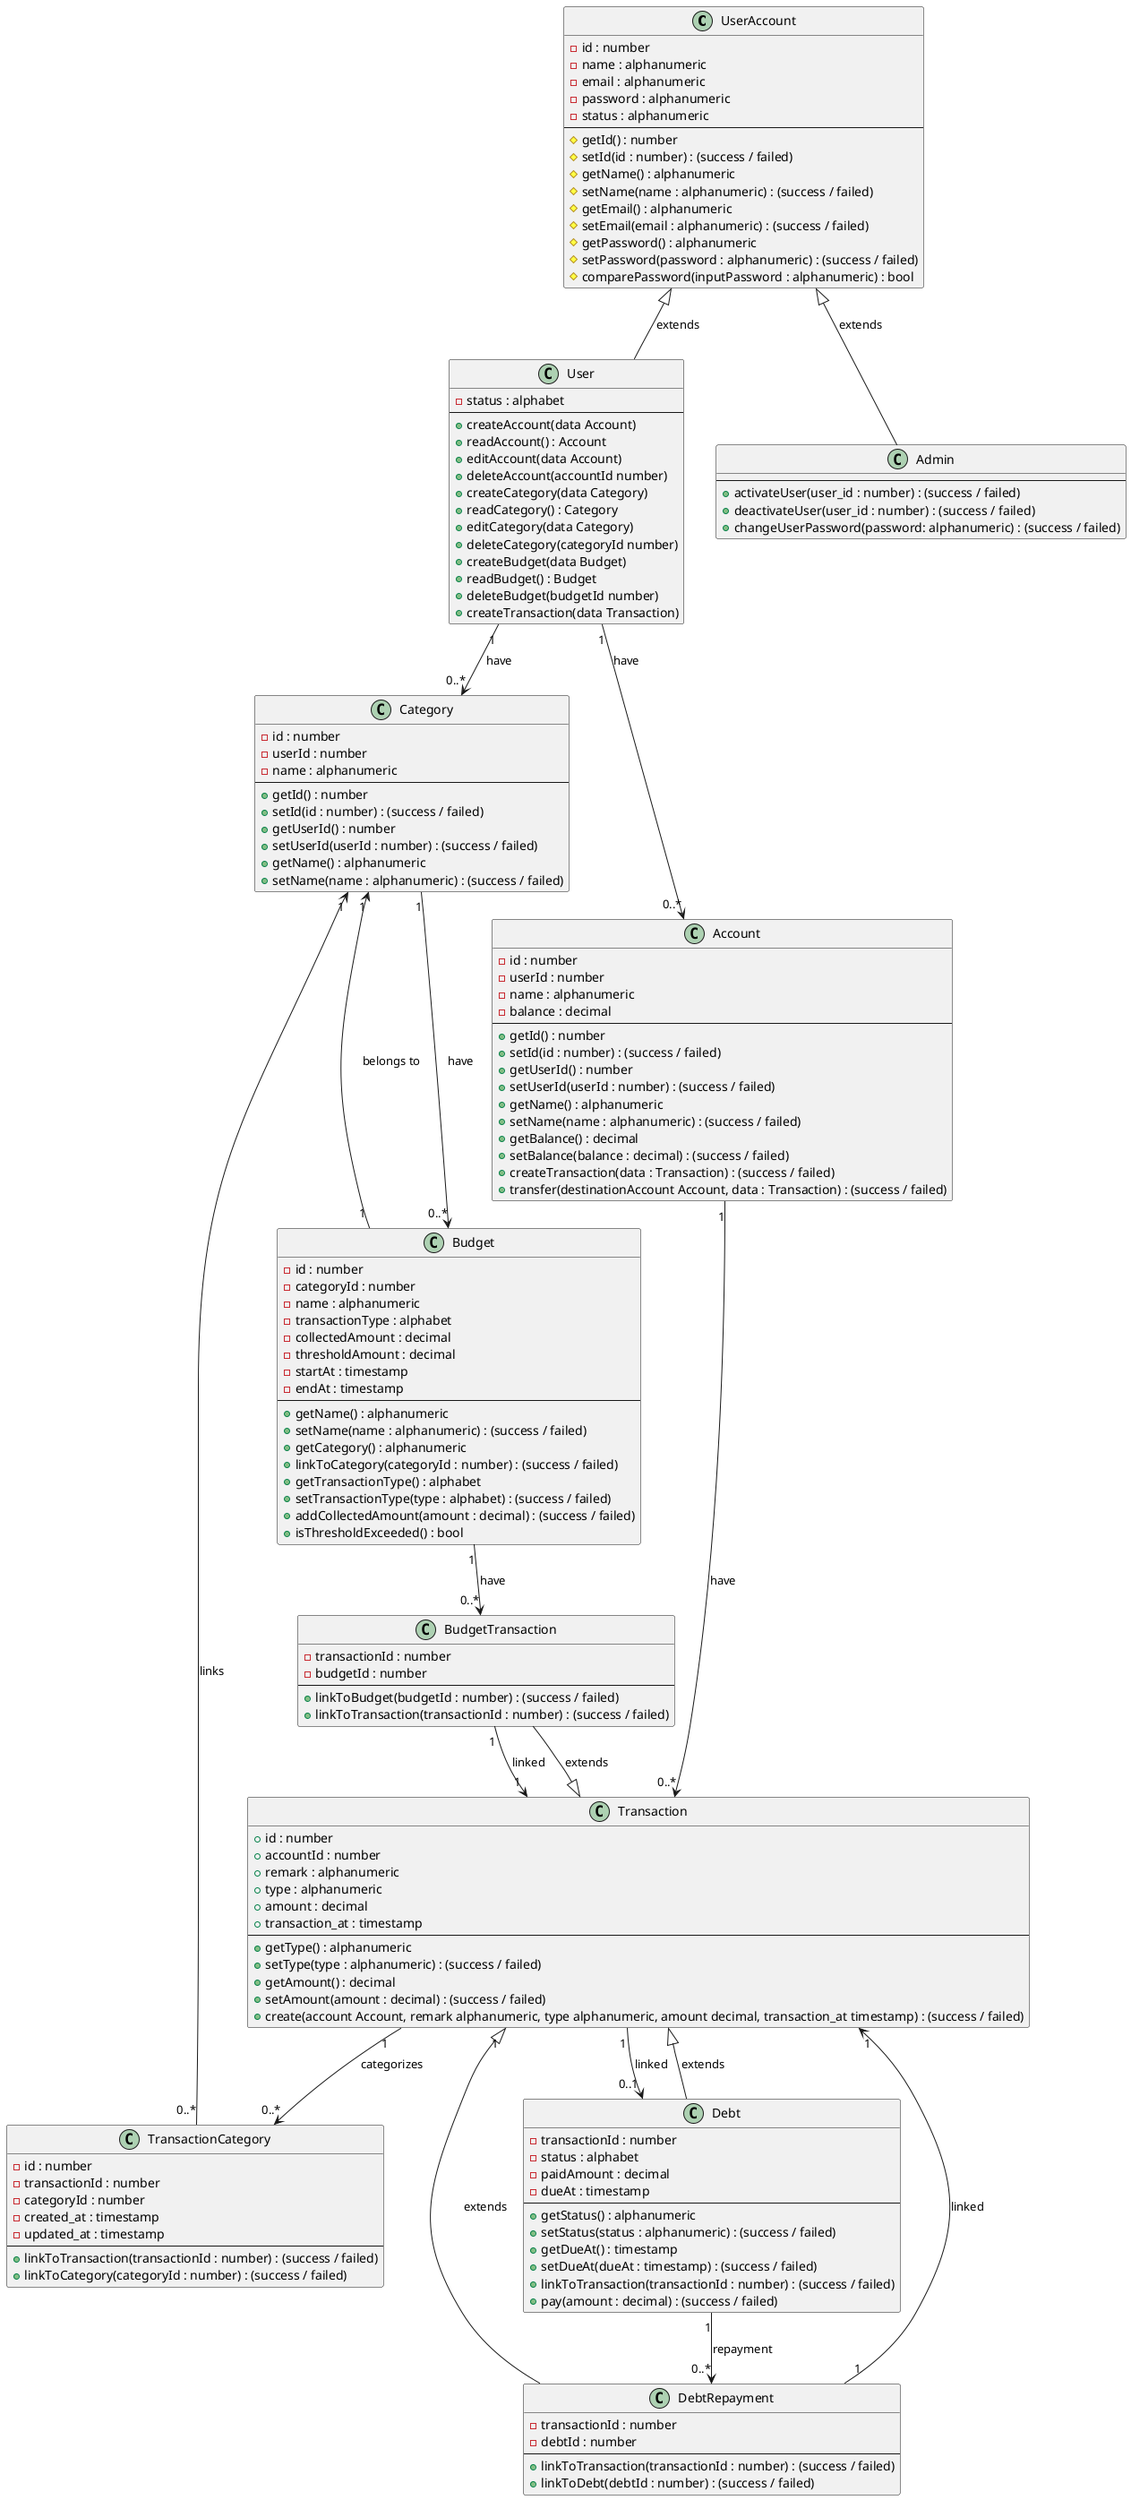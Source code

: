 ' Visibility Markers: Visibility markers indicate the accessibility of attributes and methods within a class.
' + (Public): The attribute or method is accessible from any class.
' - (Private): The attribute or method is only accessible within the same class.
' # (Protected): The attribute or method is accessible within the same class and its subclasses.
' ~ (Package): The attribute or method is accessible within the same package.

' alphanumeric = alphabet and number
@startuml aplikasi_pencatatan_keuangan

class UserAccount {
    - id : number
    - name : alphanumeric
    - email : alphanumeric
    - password : alphanumeric
    - status : alphanumeric
    --
    # getId() : number
    # setId(id : number) : (success / failed)
    # getName() : alphanumeric
    # setName(name : alphanumeric) : (success / failed)
    # getEmail() : alphanumeric
    # setEmail(email : alphanumeric) : (success / failed)
    # getPassword() : alphanumeric
    # setPassword(password : alphanumeric) : (success / failed)
    # comparePassword(inputPassword : alphanumeric) : bool
}

class User {
    - status : alphabet
    --
    + createAccount(data Account)
    + readAccount() : Account
    + editAccount(data Account)
    + deleteAccount(accountId number)
    + createCategory(data Category)
    + readCategory() : Category
    + editCategory(data Category)
    + deleteCategory(categoryId number)
    + createBudget(data Budget)
    + readBudget() : Budget
    + deleteBudget(budgetId number)
    + createTransaction(data Transaction)
}

UserAccount <|-- User : extends

class Admin{
    --
    + activateUser(user_id : number) : (success / failed)
    + deactivateUser(user_id : number) : (success / failed)
    + changeUserPassword(password: alphanumeric) : (success / failed)
}

UserAccount <|-- Admin : extends

class Category {
    - id : number
    - userId : number
    - name : alphanumeric
    --
    + getId() : number
    + setId(id : number) : (success / failed)
    + getUserId() : number
    + setUserId(userId : number) : (success / failed)
    + getName() : alphanumeric
    + setName(name : alphanumeric) : (success / failed)
}

User "1" --> "0..*" Category : have

class Account {
    - id : number
    - userId : number
    - name : alphanumeric
    - balance : decimal
    --
    + getId() : number
    + setId(id : number) : (success / failed)
    + getUserId() : number
    + setUserId(userId : number) : (success / failed)
    + getName() : alphanumeric
    + setName(name : alphanumeric) : (success / failed)
    + getBalance() : decimal
    + setBalance(balance : decimal) : (success / failed)
    + createTransaction(data : Transaction) : (success / failed)
    + transfer(destinationAccount Account, data : Transaction) : (success / failed)
}

User "1" --> "0..*" Account : have

class Transaction {
    + id : number
    + accountId : number
    + remark : alphanumeric
    + type : alphanumeric
    + amount : decimal
    + transaction_at : timestamp
    --
    + getType() : alphanumeric
    + setType(type : alphanumeric) : (success / failed)
    + getAmount() : decimal
    + setAmount(amount : decimal) : (success / failed)
    + create(account Account, remark alphanumeric, type alphanumeric, amount decimal, transaction_at timestamp) : (success / failed)
}

Account "1" --> "0..*" Transaction : have

class Debt {
    - transactionId : number
    - status : alphabet
    - paidAmount : decimal
    - dueAt : timestamp
    --
    + getStatus() : alphanumeric
    + setStatus(status : alphanumeric) : (success / failed)
    + getDueAt() : timestamp
    + setDueAt(dueAt : timestamp) : (success / failed)
    + linkToTransaction(transactionId : number) : (success / failed)
    + pay(amount : decimal) : (success / failed)
}

Transaction <|-- Debt : extends
Transaction "1" --> "0..1" Debt : linked

class DebtRepayment {
    - transactionId : number
    - debtId : number
    --
    + linkToTransaction(transactionId : number) : (success / failed)
    + linkToDebt(debtId : number) : (success / failed)
}

Transaction "1" <|-- DebtRepayment : extends
DebtRepayment "1" --> "1" Transaction : linked
Debt "1" --> "0..*" DebtRepayment : repayment


class Budget {
    - id : number
    - categoryId : number
    - name : alphanumeric
    - transactionType : alphabet
    - collectedAmount : decimal
    - thresholdAmount : decimal
    - startAt : timestamp
    - endAt : timestamp
    --
    + getName() : alphanumeric
    + setName(name : alphanumeric) : (success / failed)
    + getCategory() : alphanumeric
    + linkToCategory(categoryId : number) : (success / failed)
    + getTransactionType() : alphabet
    + setTransactionType(type : alphabet) : (success / failed)
    + addCollectedAmount(amount : decimal) : (success / failed)
    + isThresholdExceeded() : bool
}

class BudgetTransaction {
    - transactionId : number
    - budgetId : number
    --
    + linkToBudget(budgetId : number) : (success / failed)
    + linkToTransaction(transactionId : number) : (success / failed)
}
Budget "1" --> "0..*" BudgetTransaction : have
Budget "1" --> "1" Category : belongs to
Category "1" --> "0..*" Budget : have
Transaction <|-- BudgetTransaction : extends
BudgetTransaction "1" --> "1" Transaction : linked

class TransactionCategory {
    - id : number
    - transactionId : number
    - categoryId : number
    - created_at : timestamp
    - updated_at : timestamp
    --
    + linkToTransaction(transactionId : number) : (success / failed)
    + linkToCategory(categoryId : number) : (success / failed)
}

Transaction "1" --> "0..*" TransactionCategory : categorizes
TransactionCategory "0..*" --> "1" Category : links


@enduml

